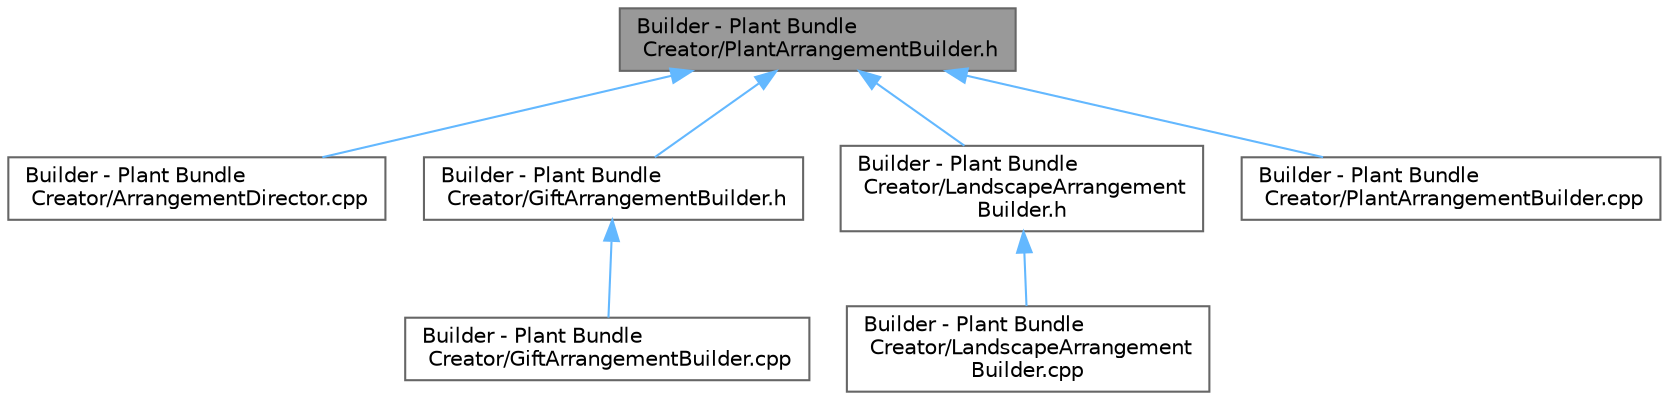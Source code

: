 digraph "Builder - Plant Bundle Creator/PlantArrangementBuilder.h"
{
 // INTERACTIVE_SVG=YES
 // LATEX_PDF_SIZE
  bgcolor="transparent";
  edge [fontname=Helvetica,fontsize=10,labelfontname=Helvetica,labelfontsize=10];
  node [fontname=Helvetica,fontsize=10,shape=box,height=0.2,width=0.4];
  Node1 [id="Node000001",label="Builder - Plant Bundle\l Creator/PlantArrangementBuilder.h",height=0.2,width=0.4,color="gray40", fillcolor="grey60", style="filled", fontcolor="black",tooltip="Header file for the PlantArrangementBuilder abstract builder class."];
  Node1 -> Node2 [id="edge1_Node000001_Node000002",dir="back",color="steelblue1",style="solid",tooltip=" "];
  Node2 [id="Node000002",label="Builder - Plant Bundle\l Creator/ArrangementDirector.cpp",height=0.2,width=0.4,color="grey40", fillcolor="white", style="filled",URL="$_arrangement_director_8cpp.html",tooltip=" "];
  Node1 -> Node3 [id="edge2_Node000001_Node000003",dir="back",color="steelblue1",style="solid",tooltip=" "];
  Node3 [id="Node000003",label="Builder - Plant Bundle\l Creator/GiftArrangementBuilder.h",height=0.2,width=0.4,color="grey40", fillcolor="white", style="filled",URL="$_gift_arrangement_builder_8h.html",tooltip="Header file for the GiftArrangementBuilder concrete builder class."];
  Node3 -> Node4 [id="edge3_Node000003_Node000004",dir="back",color="steelblue1",style="solid",tooltip=" "];
  Node4 [id="Node000004",label="Builder - Plant Bundle\l Creator/GiftArrangementBuilder.cpp",height=0.2,width=0.4,color="grey40", fillcolor="white", style="filled",URL="$_gift_arrangement_builder_8cpp.html",tooltip=" "];
  Node1 -> Node5 [id="edge4_Node000001_Node000005",dir="back",color="steelblue1",style="solid",tooltip=" "];
  Node5 [id="Node000005",label="Builder - Plant Bundle\l Creator/LandscapeArrangement\lBuilder.h",height=0.2,width=0.4,color="grey40", fillcolor="white", style="filled",URL="$_landscape_arrangement_builder_8h.html",tooltip="Header file for the LandscapeArrangementBuilder concrete builder class."];
  Node5 -> Node6 [id="edge5_Node000005_Node000006",dir="back",color="steelblue1",style="solid",tooltip=" "];
  Node6 [id="Node000006",label="Builder - Plant Bundle\l Creator/LandscapeArrangement\lBuilder.cpp",height=0.2,width=0.4,color="grey40", fillcolor="white", style="filled",URL="$_landscape_arrangement_builder_8cpp.html",tooltip=" "];
  Node1 -> Node7 [id="edge6_Node000001_Node000007",dir="back",color="steelblue1",style="solid",tooltip=" "];
  Node7 [id="Node000007",label="Builder - Plant Bundle\l Creator/PlantArrangementBuilder.cpp",height=0.2,width=0.4,color="grey40", fillcolor="white", style="filled",URL="$_plant_arrangement_builder_8cpp.html",tooltip=" "];
}
